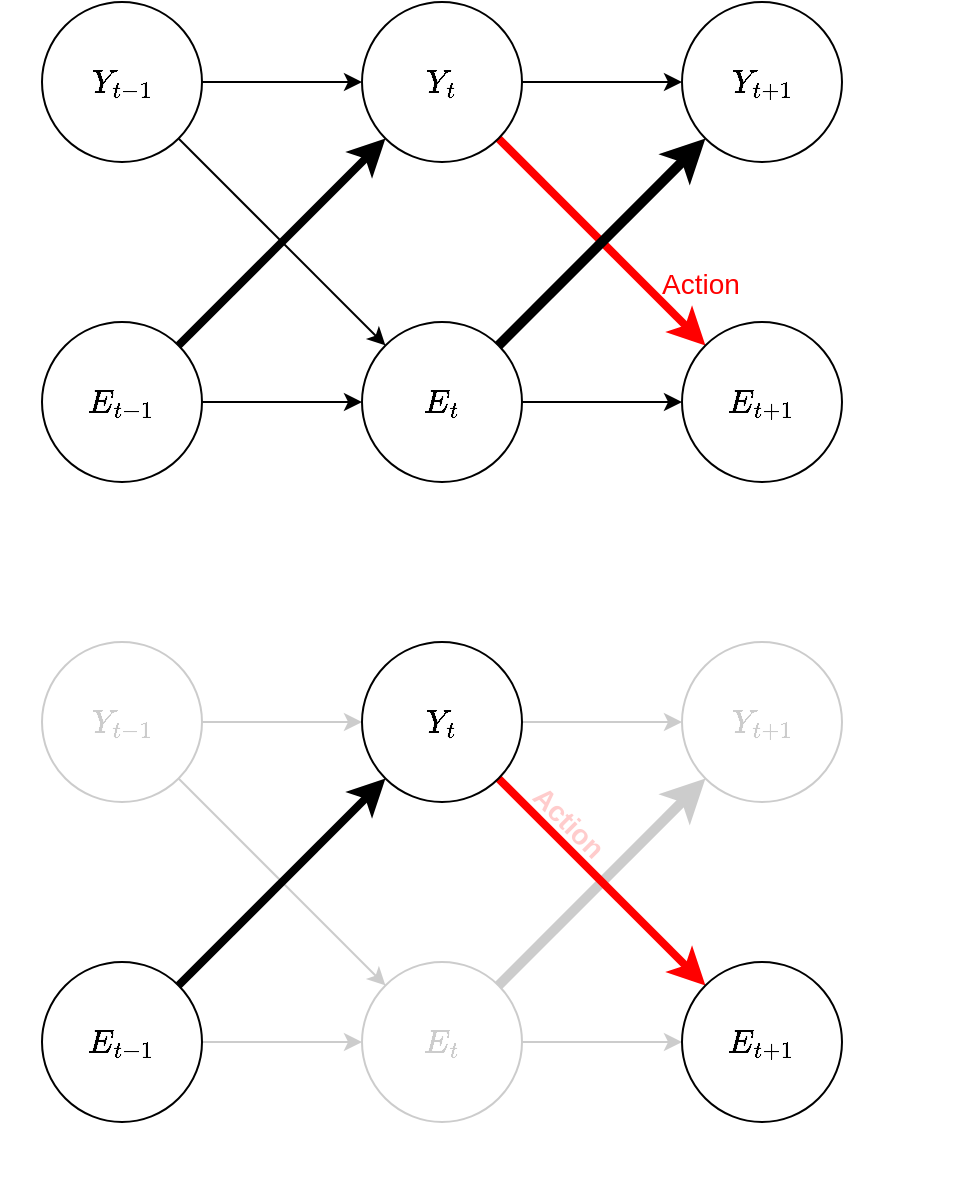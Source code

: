 <mxfile version="10.6.5" type="device"><diagram id="dMQq7kbvS9gix3YC6hJo" name="Page-1"><mxGraphModel dx="1010" dy="510" grid="1" gridSize="10" guides="1" tooltips="1" connect="1" arrows="1" fold="1" page="1" pageScale="1" pageWidth="827" pageHeight="1169" math="1" shadow="0"><root><mxCell id="0"/><mxCell id="1" parent="0"/><mxCell id="uK5waXxGS6wu5NymT1dK-9" style="edgeStyle=none;rounded=0;orthogonalLoop=1;jettySize=auto;html=1;exitX=1;exitY=0.5;exitDx=0;exitDy=0;entryX=0;entryY=0.5;entryDx=0;entryDy=0;fontSize=14;fontFamily=Helvetica;" edge="1" parent="1" source="uK5waXxGS6wu5NymT1dK-1" target="uK5waXxGS6wu5NymT1dK-3"><mxGeometry relative="1" as="geometry"/></mxCell><mxCell id="uK5waXxGS6wu5NymT1dK-15" style="edgeStyle=none;rounded=0;orthogonalLoop=1;jettySize=auto;html=1;exitX=1;exitY=1;exitDx=0;exitDy=0;entryX=0;entryY=0;entryDx=0;entryDy=0;fontSize=14;fontFamily=Helvetica;" edge="1" parent="1" source="uK5waXxGS6wu5NymT1dK-1" target="uK5waXxGS6wu5NymT1dK-5"><mxGeometry relative="1" as="geometry"/></mxCell><mxCell id="uK5waXxGS6wu5NymT1dK-1" value="$$Y_{t-1}$$" style="ellipse;whiteSpace=wrap;html=1;aspect=fixed;fontSize=14;fontFamily=Helvetica;" vertex="1" parent="1"><mxGeometry x="80" y="120" width="80" height="80" as="geometry"/></mxCell><mxCell id="uK5waXxGS6wu5NymT1dK-10" style="edgeStyle=none;rounded=0;orthogonalLoop=1;jettySize=auto;html=1;exitX=1;exitY=0.5;exitDx=0;exitDy=0;entryX=0;entryY=0.5;entryDx=0;entryDy=0;fontSize=14;fontFamily=Helvetica;" edge="1" parent="1" source="uK5waXxGS6wu5NymT1dK-3" target="uK5waXxGS6wu5NymT1dK-7"><mxGeometry relative="1" as="geometry"/></mxCell><mxCell id="uK5waXxGS6wu5NymT1dK-11" style="edgeStyle=none;rounded=0;orthogonalLoop=1;jettySize=auto;html=1;exitX=1;exitY=1;exitDx=0;exitDy=0;entryX=0;entryY=0;entryDx=0;entryDy=0;fontSize=14;fillColor=#e51400;strokeColor=#FF0000;strokeWidth=4;fontFamily=Helvetica;" edge="1" parent="1" source="uK5waXxGS6wu5NymT1dK-3" target="uK5waXxGS6wu5NymT1dK-6"><mxGeometry relative="1" as="geometry"/></mxCell><mxCell id="uK5waXxGS6wu5NymT1dK-3" value="$$Y_{t}$$" style="ellipse;whiteSpace=wrap;html=1;aspect=fixed;fontSize=14;fontFamily=Helvetica;" vertex="1" parent="1"><mxGeometry x="240" y="120" width="80" height="80" as="geometry"/></mxCell><mxCell id="uK5waXxGS6wu5NymT1dK-8" style="rounded=0;orthogonalLoop=1;jettySize=auto;html=1;exitX=1;exitY=0;exitDx=0;exitDy=0;entryX=0;entryY=1;entryDx=0;entryDy=0;fontSize=14;strokeWidth=4;fontFamily=Helvetica;" edge="1" parent="1" source="uK5waXxGS6wu5NymT1dK-4" target="uK5waXxGS6wu5NymT1dK-3"><mxGeometry relative="1" as="geometry"/></mxCell><mxCell id="uK5waXxGS6wu5NymT1dK-12" style="edgeStyle=none;rounded=0;orthogonalLoop=1;jettySize=auto;html=1;exitX=1;exitY=0.5;exitDx=0;exitDy=0;entryX=0;entryY=0.5;entryDx=0;entryDy=0;fontSize=14;fontFamily=Helvetica;" edge="1" parent="1" source="uK5waXxGS6wu5NymT1dK-4" target="uK5waXxGS6wu5NymT1dK-5"><mxGeometry relative="1" as="geometry"/></mxCell><mxCell id="uK5waXxGS6wu5NymT1dK-4" value="$$E_{t-1}$$" style="ellipse;whiteSpace=wrap;html=1;aspect=fixed;fontSize=14;fontFamily=Helvetica;" vertex="1" parent="1"><mxGeometry x="80" y="280" width="80" height="80" as="geometry"/></mxCell><mxCell id="uK5waXxGS6wu5NymT1dK-13" style="edgeStyle=none;rounded=0;orthogonalLoop=1;jettySize=auto;html=1;exitX=1;exitY=0.5;exitDx=0;exitDy=0;entryX=0;entryY=0.5;entryDx=0;entryDy=0;fontSize=14;fontFamily=Helvetica;" edge="1" parent="1" source="uK5waXxGS6wu5NymT1dK-5" target="uK5waXxGS6wu5NymT1dK-6"><mxGeometry relative="1" as="geometry"/></mxCell><mxCell id="uK5waXxGS6wu5NymT1dK-14" style="edgeStyle=none;rounded=0;orthogonalLoop=1;jettySize=auto;html=1;exitX=1;exitY=0;exitDx=0;exitDy=0;entryX=0;entryY=1;entryDx=0;entryDy=0;fontSize=14;strokeWidth=5;fontFamily=Helvetica;" edge="1" parent="1" source="uK5waXxGS6wu5NymT1dK-5" target="uK5waXxGS6wu5NymT1dK-7"><mxGeometry relative="1" as="geometry"/></mxCell><mxCell id="uK5waXxGS6wu5NymT1dK-5" value="$$E_{t}$$" style="ellipse;whiteSpace=wrap;html=1;aspect=fixed;fontSize=14;fontFamily=Helvetica;" vertex="1" parent="1"><mxGeometry x="240" y="280" width="80" height="80" as="geometry"/></mxCell><mxCell id="uK5waXxGS6wu5NymT1dK-6" value="$$E_{t+1}$$" style="ellipse;whiteSpace=wrap;html=1;aspect=fixed;fontSize=14;fontFamily=Helvetica;" vertex="1" parent="1"><mxGeometry x="400" y="280" width="80" height="80" as="geometry"/></mxCell><mxCell id="uK5waXxGS6wu5NymT1dK-7" value="$$Y_{t+1}$$" style="ellipse;whiteSpace=wrap;html=1;aspect=fixed;fontSize=14;fontFamily=Helvetica;" vertex="1" parent="1"><mxGeometry x="400" y="120" width="80" height="80" as="geometry"/></mxCell><mxCell id="uK5waXxGS6wu5NymT1dK-16" value="Action" style="text;html=1;resizable=0;points=[];autosize=1;align=left;verticalAlign=top;spacingTop=-4;fontSize=14;strokeColor=none;labelBackgroundColor=none;fontColor=#FF0000;fontFamily=Helvetica;" vertex="1" parent="1"><mxGeometry x="388" y="250" width="50" height="20" as="geometry"/></mxCell><mxCell id="uK5waXxGS6wu5NymT1dK-35" style="edgeStyle=none;rounded=0;orthogonalLoop=1;jettySize=auto;html=1;exitX=1;exitY=0.5;exitDx=0;exitDy=0;entryX=0;entryY=0.5;entryDx=0;entryDy=0;fontSize=14;fontFamily=Helvetica;" edge="1" source="uK5waXxGS6wu5NymT1dK-37" target="uK5waXxGS6wu5NymT1dK-40" parent="1"><mxGeometry relative="1" as="geometry"/></mxCell><mxCell id="uK5waXxGS6wu5NymT1dK-36" style="edgeStyle=none;rounded=0;orthogonalLoop=1;jettySize=auto;html=1;exitX=1;exitY=1;exitDx=0;exitDy=0;entryX=0;entryY=0;entryDx=0;entryDy=0;fontSize=14;fontFamily=Helvetica;" edge="1" source="uK5waXxGS6wu5NymT1dK-37" target="uK5waXxGS6wu5NymT1dK-46" parent="1"><mxGeometry relative="1" as="geometry"/></mxCell><mxCell id="uK5waXxGS6wu5NymT1dK-37" value="$$Y_{t-1}$$" style="ellipse;whiteSpace=wrap;html=1;aspect=fixed;fontSize=14;fontFamily=Helvetica;" vertex="1" parent="1"><mxGeometry x="80" y="440" width="80" height="80" as="geometry"/></mxCell><mxCell id="uK5waXxGS6wu5NymT1dK-38" style="edgeStyle=none;rounded=0;orthogonalLoop=1;jettySize=auto;html=1;exitX=1;exitY=0.5;exitDx=0;exitDy=0;entryX=0;entryY=0.5;entryDx=0;entryDy=0;fontSize=14;fontFamily=Helvetica;" edge="1" source="uK5waXxGS6wu5NymT1dK-40" target="uK5waXxGS6wu5NymT1dK-48" parent="1"><mxGeometry relative="1" as="geometry"/></mxCell><mxCell id="uK5waXxGS6wu5NymT1dK-42" style="edgeStyle=none;rounded=0;orthogonalLoop=1;jettySize=auto;html=1;exitX=1;exitY=0.5;exitDx=0;exitDy=0;entryX=0;entryY=0.5;entryDx=0;entryDy=0;fontSize=14;fontFamily=Helvetica;" edge="1" source="uK5waXxGS6wu5NymT1dK-43" target="uK5waXxGS6wu5NymT1dK-46" parent="1"><mxGeometry relative="1" as="geometry"/></mxCell><mxCell id="uK5waXxGS6wu5NymT1dK-44" style="edgeStyle=none;rounded=0;orthogonalLoop=1;jettySize=auto;html=1;exitX=1;exitY=0.5;exitDx=0;exitDy=0;entryX=0;entryY=0.5;entryDx=0;entryDy=0;fontSize=14;fontFamily=Helvetica;" edge="1" source="uK5waXxGS6wu5NymT1dK-46" target="uK5waXxGS6wu5NymT1dK-47" parent="1"><mxGeometry relative="1" as="geometry"/></mxCell><mxCell id="uK5waXxGS6wu5NymT1dK-45" style="edgeStyle=none;rounded=0;orthogonalLoop=1;jettySize=auto;html=1;exitX=1;exitY=0;exitDx=0;exitDy=0;entryX=0;entryY=1;entryDx=0;entryDy=0;fontSize=14;strokeWidth=5;fontFamily=Helvetica;" edge="1" source="uK5waXxGS6wu5NymT1dK-46" target="uK5waXxGS6wu5NymT1dK-48" parent="1"><mxGeometry relative="1" as="geometry"/></mxCell><mxCell id="uK5waXxGS6wu5NymT1dK-46" value="$$E_{t}$$" style="ellipse;whiteSpace=wrap;html=1;aspect=fixed;fontSize=14;fontFamily=Helvetica;" vertex="1" parent="1"><mxGeometry x="240" y="600" width="80" height="80" as="geometry"/></mxCell><mxCell id="uK5waXxGS6wu5NymT1dK-48" value="$$Y_{t+1}$$" style="ellipse;whiteSpace=wrap;html=1;aspect=fixed;fontSize=14;fontFamily=Helvetica;" vertex="1" parent="1"><mxGeometry x="400" y="440" width="80" height="80" as="geometry"/></mxCell><mxCell id="uK5waXxGS6wu5NymT1dK-49" value="Action" style="text;html=1;resizable=0;points=[];autosize=1;align=left;verticalAlign=top;spacingTop=-4;fontSize=14;strokeColor=none;labelBackgroundColor=none;fontColor=#FF0000;fontFamily=Helvetica;rotation=45;fontStyle=1" vertex="1" parent="1"><mxGeometry x="320" y="520" width="50" height="20" as="geometry"/></mxCell><mxCell id="uK5waXxGS6wu5NymT1dK-50" value="" style="rounded=0;whiteSpace=wrap;html=1;labelBackgroundColor=none;strokeColor=none;fontFamily=Helvetica;fontSize=14;fontColor=#FF0000;opacity=80;" vertex="1" parent="1"><mxGeometry x="59.8" y="400" width="480" height="320" as="geometry"/></mxCell><mxCell id="uK5waXxGS6wu5NymT1dK-39" style="edgeStyle=none;rounded=0;orthogonalLoop=1;jettySize=auto;html=1;exitX=1;exitY=1;exitDx=0;exitDy=0;entryX=0;entryY=0;entryDx=0;entryDy=0;fontSize=14;fillColor=#e51400;strokeColor=#FF0000;strokeWidth=4;fontFamily=Helvetica;" edge="1" source="uK5waXxGS6wu5NymT1dK-40" target="uK5waXxGS6wu5NymT1dK-47" parent="1"><mxGeometry relative="1" as="geometry"/></mxCell><mxCell id="uK5waXxGS6wu5NymT1dK-40" value="$$Y_{t}$$" style="ellipse;whiteSpace=wrap;html=1;aspect=fixed;fontSize=14;fontFamily=Helvetica;" vertex="1" parent="1"><mxGeometry x="240" y="440" width="80" height="80" as="geometry"/></mxCell><mxCell id="uK5waXxGS6wu5NymT1dK-41" style="rounded=0;orthogonalLoop=1;jettySize=auto;html=1;exitX=1;exitY=0;exitDx=0;exitDy=0;entryX=0;entryY=1;entryDx=0;entryDy=0;fontSize=14;strokeWidth=4;fontFamily=Helvetica;" edge="1" source="uK5waXxGS6wu5NymT1dK-43" target="uK5waXxGS6wu5NymT1dK-40" parent="1"><mxGeometry relative="1" as="geometry"/></mxCell><mxCell id="uK5waXxGS6wu5NymT1dK-43" value="$$E_{t-1}$$" style="ellipse;whiteSpace=wrap;html=1;aspect=fixed;fontSize=14;fontFamily=Helvetica;" vertex="1" parent="1"><mxGeometry x="80" y="600" width="80" height="80" as="geometry"/></mxCell><mxCell id="uK5waXxGS6wu5NymT1dK-47" value="$$E_{t+1}$$" style="ellipse;whiteSpace=wrap;html=1;aspect=fixed;fontSize=14;fontFamily=Helvetica;" vertex="1" parent="1"><mxGeometry x="400" y="600" width="80" height="80" as="geometry"/></mxCell></root></mxGraphModel></diagram></mxfile>